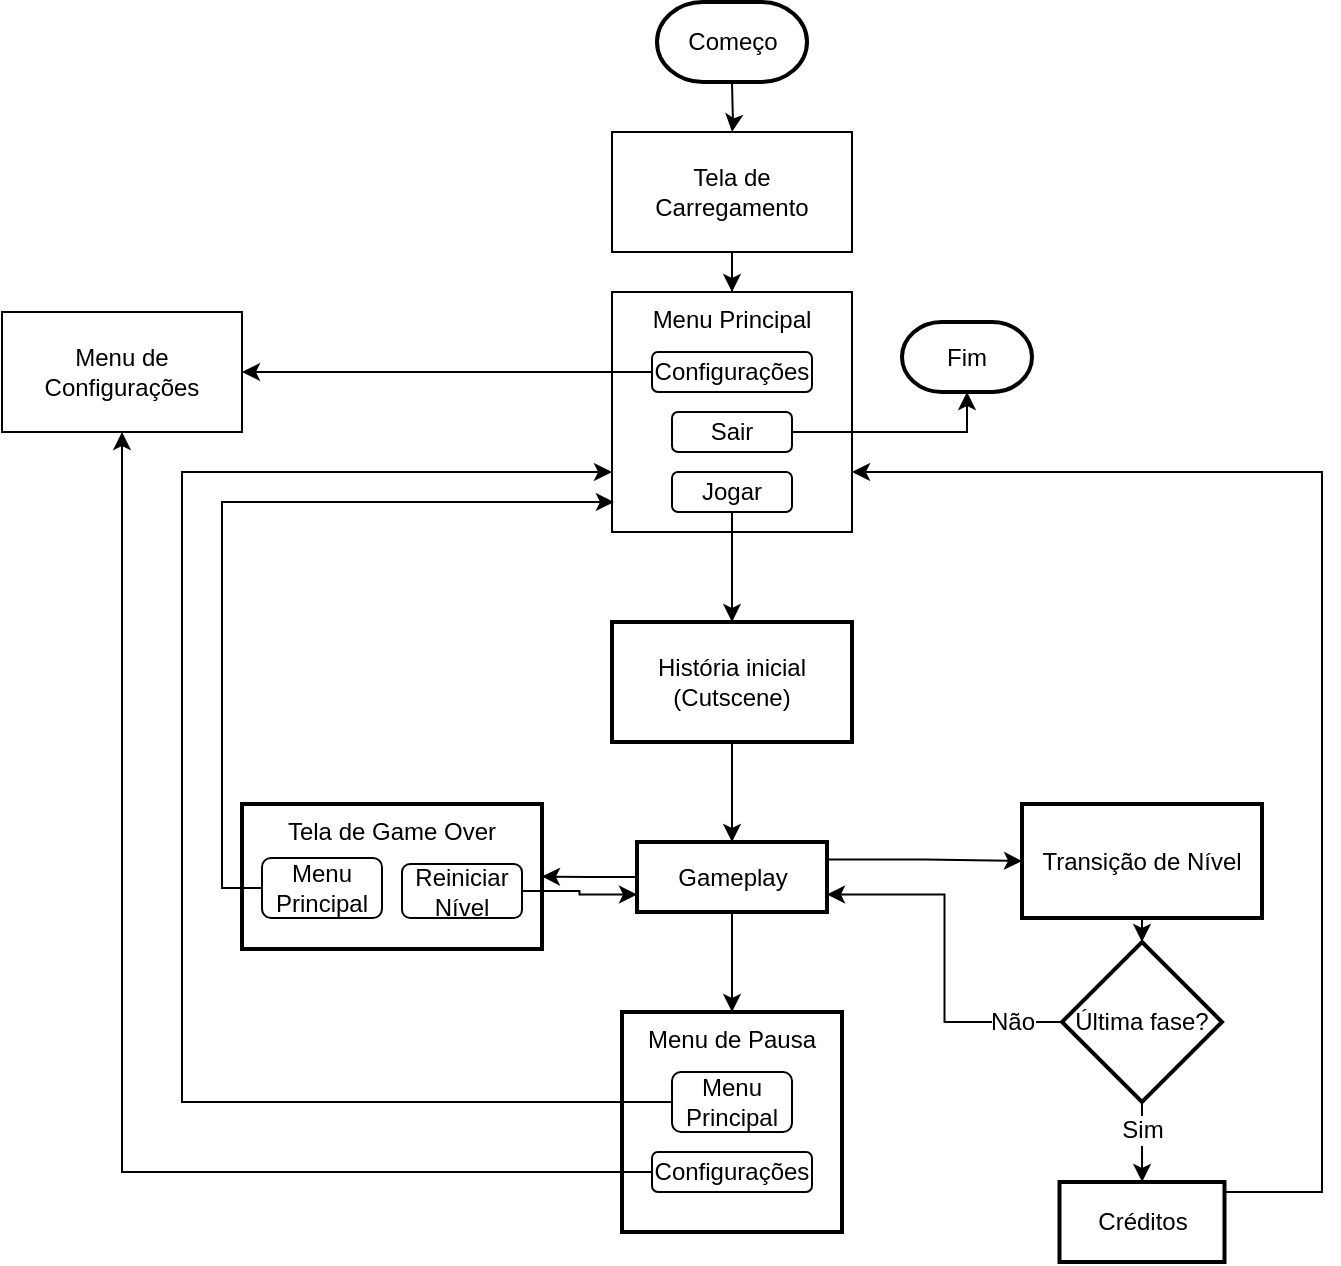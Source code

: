 <mxfile version="21.3.5" type="github">
  <diagram name="Page-1" id="edf60f1a-56cd-e834-aa8a-f176f3a09ee4">
    <mxGraphModel dx="978" dy="1324" grid="1" gridSize="10" guides="1" tooltips="1" connect="1" arrows="1" fold="1" page="1" pageScale="1" pageWidth="1100" pageHeight="850" background="none" math="0" shadow="0">
      <root>
        <mxCell id="0" />
        <mxCell id="1" parent="0" />
        <mxCell id="S8WDqnkBkGO98f3OhSrV-5" value="" style="edgeStyle=orthogonalEdgeStyle;rounded=0;orthogonalLoop=1;jettySize=auto;html=1;" parent="1" target="S8WDqnkBkGO98f3OhSrV-4" edge="1">
          <mxGeometry relative="1" as="geometry">
            <mxPoint x="475" y="-770" as="sourcePoint" />
          </mxGeometry>
        </mxCell>
        <mxCell id="S8WDqnkBkGO98f3OhSrV-7" value="" style="edgeStyle=orthogonalEdgeStyle;rounded=0;orthogonalLoop=1;jettySize=auto;html=1;" parent="1" source="S8WDqnkBkGO98f3OhSrV-4" target="S8WDqnkBkGO98f3OhSrV-6" edge="1">
          <mxGeometry relative="1" as="geometry" />
        </mxCell>
        <mxCell id="S8WDqnkBkGO98f3OhSrV-4" value="Tela de Carregamento" style="rounded=0;whiteSpace=wrap;html=1;" parent="1" vertex="1">
          <mxGeometry x="415" y="-745" width="120" height="60" as="geometry" />
        </mxCell>
        <mxCell id="S8WDqnkBkGO98f3OhSrV-6" value="Menu Principal" style="rounded=0;whiteSpace=wrap;html=1;verticalAlign=top;fillColor=default;" parent="1" vertex="1">
          <mxGeometry x="415" y="-665" width="120" height="120" as="geometry" />
        </mxCell>
        <mxCell id="S8WDqnkBkGO98f3OhSrV-17" style="edgeStyle=orthogonalEdgeStyle;rounded=0;orthogonalLoop=1;jettySize=auto;html=1;entryX=0.5;entryY=0;entryDx=0;entryDy=0;exitX=0.5;exitY=1;exitDx=0;exitDy=0;" parent="1" source="S8WDqnkBkGO98f3OhSrV-8" edge="1">
          <mxGeometry relative="1" as="geometry">
            <mxPoint x="475" y="-500" as="targetPoint" />
            <Array as="points" />
            <mxPoint x="475" y="-585" as="sourcePoint" />
          </mxGeometry>
        </mxCell>
        <mxCell id="S8WDqnkBkGO98f3OhSrV-8" value="Jogar" style="rounded=1;whiteSpace=wrap;html=1;fillColor=default;" parent="1" vertex="1">
          <mxGeometry x="445" y="-575" width="60" height="20" as="geometry" />
        </mxCell>
        <mxCell id="h2WWq8Q2pXcpi4Bdfpb9-2" style="edgeStyle=orthogonalEdgeStyle;rounded=0;orthogonalLoop=1;jettySize=auto;html=1;" parent="1" source="S8WDqnkBkGO98f3OhSrV-10" target="h2WWq8Q2pXcpi4Bdfpb9-1" edge="1">
          <mxGeometry relative="1" as="geometry" />
        </mxCell>
        <mxCell id="S8WDqnkBkGO98f3OhSrV-10" value="Configurações" style="rounded=1;whiteSpace=wrap;html=1;fillColor=default;gradientColor=none;" parent="1" vertex="1">
          <mxGeometry x="435" y="-635" width="80" height="20" as="geometry" />
        </mxCell>
        <mxCell id="h2WWq8Q2pXcpi4Bdfpb9-35" style="edgeStyle=orthogonalEdgeStyle;rounded=0;orthogonalLoop=1;jettySize=auto;html=1;entryX=0.5;entryY=1;entryDx=0;entryDy=0;entryPerimeter=0;" parent="1" source="S8WDqnkBkGO98f3OhSrV-11" target="7k2TqzNp62jL0nMHmFQJ-15" edge="1">
          <mxGeometry relative="1" as="geometry">
            <mxPoint x="590" y="-615" as="targetPoint" />
          </mxGeometry>
        </mxCell>
        <mxCell id="S8WDqnkBkGO98f3OhSrV-11" value="Sair" style="rounded=1;whiteSpace=wrap;html=1;fillColor=default;" parent="1" vertex="1">
          <mxGeometry x="445" y="-605" width="60" height="20" as="geometry" />
        </mxCell>
        <mxCell id="S8WDqnkBkGO98f3OhSrV-27" value="" style="edgeStyle=orthogonalEdgeStyle;rounded=0;orthogonalLoop=1;jettySize=auto;html=1;exitX=0.5;exitY=1;exitDx=0;exitDy=0;entryX=0.5;entryY=0;entryDx=0;entryDy=0;" parent="1" source="S8WDqnkBkGO98f3OhSrV-19" target="S8WDqnkBkGO98f3OhSrV-26" edge="1">
          <mxGeometry relative="1" as="geometry">
            <mxPoint x="475" y="-367" as="targetPoint" />
          </mxGeometry>
        </mxCell>
        <mxCell id="S8WDqnkBkGO98f3OhSrV-19" value="História inicial (Cutscene)" style="whiteSpace=wrap;html=1;strokeWidth=2;" parent="1" vertex="1">
          <mxGeometry x="415" y="-500" width="120" height="60" as="geometry" />
        </mxCell>
        <mxCell id="h2WWq8Q2pXcpi4Bdfpb9-6" value="" style="edgeStyle=orthogonalEdgeStyle;rounded=0;orthogonalLoop=1;jettySize=auto;html=1;" parent="1" source="S8WDqnkBkGO98f3OhSrV-26" target="h2WWq8Q2pXcpi4Bdfpb9-5" edge="1">
          <mxGeometry relative="1" as="geometry" />
        </mxCell>
        <mxCell id="h2WWq8Q2pXcpi4Bdfpb9-22" style="edgeStyle=orthogonalEdgeStyle;rounded=0;orthogonalLoop=1;jettySize=auto;html=1;exitX=1;exitY=0.25;exitDx=0;exitDy=0;entryX=0;entryY=0.5;entryDx=0;entryDy=0;" parent="1" source="S8WDqnkBkGO98f3OhSrV-26" target="h2WWq8Q2pXcpi4Bdfpb9-16" edge="1">
          <mxGeometry relative="1" as="geometry">
            <mxPoint x="660" y="-250" as="targetPoint" />
          </mxGeometry>
        </mxCell>
        <mxCell id="vOWFh-JjIaUluHLwKujG-9" style="edgeStyle=orthogonalEdgeStyle;rounded=0;orthogonalLoop=1;jettySize=auto;html=1;" edge="1" parent="1" source="S8WDqnkBkGO98f3OhSrV-26" target="7k2TqzNp62jL0nMHmFQJ-1">
          <mxGeometry relative="1" as="geometry" />
        </mxCell>
        <mxCell id="S8WDqnkBkGO98f3OhSrV-26" value="Gameplay" style="whiteSpace=wrap;html=1;strokeWidth=2;" parent="1" vertex="1">
          <mxGeometry x="427.5" y="-390" width="95" height="35" as="geometry" />
        </mxCell>
        <mxCell id="h2WWq8Q2pXcpi4Bdfpb9-1" value="Menu de Configurações" style="rounded=0;whiteSpace=wrap;html=1;" parent="1" vertex="1">
          <mxGeometry x="110" y="-655" width="120" height="60" as="geometry" />
        </mxCell>
        <mxCell id="h2WWq8Q2pXcpi4Bdfpb9-5" value="Menu de Pausa" style="whiteSpace=wrap;html=1;strokeWidth=2;verticalAlign=top;" parent="1" vertex="1">
          <mxGeometry x="420" y="-305" width="110" height="110" as="geometry" />
        </mxCell>
        <mxCell id="vOWFh-JjIaUluHLwKujG-11" style="edgeStyle=orthogonalEdgeStyle;rounded=0;orthogonalLoop=1;jettySize=auto;html=1;entryX=0;entryY=0.75;entryDx=0;entryDy=0;" edge="1" parent="1" source="h2WWq8Q2pXcpi4Bdfpb9-7" target="S8WDqnkBkGO98f3OhSrV-6">
          <mxGeometry relative="1" as="geometry">
            <mxPoint x="120" y="-580" as="targetPoint" />
            <Array as="points">
              <mxPoint x="200" y="-260" />
              <mxPoint x="200" y="-575" />
            </Array>
          </mxGeometry>
        </mxCell>
        <mxCell id="h2WWq8Q2pXcpi4Bdfpb9-7" value="Menu Principal" style="rounded=1;whiteSpace=wrap;html=1;fillColor=default;" parent="1" vertex="1">
          <mxGeometry x="445" y="-275" width="60" height="30" as="geometry" />
        </mxCell>
        <mxCell id="h2WWq8Q2pXcpi4Bdfpb9-14" style="edgeStyle=orthogonalEdgeStyle;rounded=0;orthogonalLoop=1;jettySize=auto;html=1;" parent="1" source="h2WWq8Q2pXcpi4Bdfpb9-11" target="h2WWq8Q2pXcpi4Bdfpb9-1" edge="1">
          <mxGeometry relative="1" as="geometry" />
        </mxCell>
        <mxCell id="h2WWq8Q2pXcpi4Bdfpb9-11" value="Configurações" style="rounded=1;whiteSpace=wrap;html=1;fillColor=default;" parent="1" vertex="1">
          <mxGeometry x="435" y="-235" width="80" height="20" as="geometry" />
        </mxCell>
        <mxCell id="h2WWq8Q2pXcpi4Bdfpb9-32" style="edgeStyle=orthogonalEdgeStyle;rounded=0;orthogonalLoop=1;jettySize=auto;html=1;entryX=0.5;entryY=0;entryDx=0;entryDy=0;" parent="1" source="h2WWq8Q2pXcpi4Bdfpb9-16" target="h2WWq8Q2pXcpi4Bdfpb9-18" edge="1">
          <mxGeometry relative="1" as="geometry" />
        </mxCell>
        <mxCell id="h2WWq8Q2pXcpi4Bdfpb9-16" value="Transição de Nível" style="whiteSpace=wrap;html=1;strokeWidth=2;verticalAlign=middle;" parent="1" vertex="1">
          <mxGeometry x="620" y="-409" width="120" height="57" as="geometry" />
        </mxCell>
        <mxCell id="h2WWq8Q2pXcpi4Bdfpb9-31" style="edgeStyle=orthogonalEdgeStyle;rounded=0;orthogonalLoop=1;jettySize=auto;html=1;entryX=1;entryY=0.75;entryDx=0;entryDy=0;" parent="1" source="h2WWq8Q2pXcpi4Bdfpb9-18" target="S8WDqnkBkGO98f3OhSrV-26" edge="1">
          <mxGeometry relative="1" as="geometry" />
        </mxCell>
        <mxCell id="h2WWq8Q2pXcpi4Bdfpb9-37" value="" style="edgeStyle=orthogonalEdgeStyle;rounded=0;orthogonalLoop=1;jettySize=auto;html=1;" parent="1" source="h2WWq8Q2pXcpi4Bdfpb9-18" target="h2WWq8Q2pXcpi4Bdfpb9-36" edge="1">
          <mxGeometry relative="1" as="geometry" />
        </mxCell>
        <mxCell id="h2WWq8Q2pXcpi4Bdfpb9-18" value="Última fase?" style="rhombus;whiteSpace=wrap;html=1;verticalAlign=middle;strokeWidth=2;" parent="1" vertex="1">
          <mxGeometry x="640" y="-340" width="80" height="80" as="geometry" />
        </mxCell>
        <mxCell id="h2WWq8Q2pXcpi4Bdfpb9-23" value="Não" style="text;html=1;align=center;verticalAlign=middle;resizable=0;points=[];autosize=1;strokeColor=none;fillColor=none;labelBackgroundColor=default;" parent="1" vertex="1">
          <mxGeometry x="590" y="-315" width="50" height="30" as="geometry" />
        </mxCell>
        <mxCell id="h2WWq8Q2pXcpi4Bdfpb9-24" value="Sim" style="text;html=1;align=center;verticalAlign=middle;resizable=0;points=[];autosize=1;strokeColor=none;fillColor=none;labelBackgroundColor=default;" parent="1" vertex="1">
          <mxGeometry x="660" y="-261" width="40" height="30" as="geometry" />
        </mxCell>
        <mxCell id="vOWFh-JjIaUluHLwKujG-2" style="edgeStyle=orthogonalEdgeStyle;rounded=0;orthogonalLoop=1;jettySize=auto;html=1;entryX=1;entryY=0.75;entryDx=0;entryDy=0;exitX=1;exitY=0.5;exitDx=0;exitDy=0;" edge="1" parent="1" source="h2WWq8Q2pXcpi4Bdfpb9-36" target="S8WDqnkBkGO98f3OhSrV-6">
          <mxGeometry relative="1" as="geometry">
            <mxPoint x="800" y="-580" as="targetPoint" />
            <Array as="points">
              <mxPoint x="770" y="-215" />
              <mxPoint x="770" y="-575" />
            </Array>
          </mxGeometry>
        </mxCell>
        <mxCell id="h2WWq8Q2pXcpi4Bdfpb9-36" value="Créditos" style="whiteSpace=wrap;html=1;strokeWidth=2;" parent="1" vertex="1">
          <mxGeometry x="638.75" y="-220" width="82.5" height="40" as="geometry" />
        </mxCell>
        <mxCell id="7k2TqzNp62jL0nMHmFQJ-1" value="Tela de Game Over" style="whiteSpace=wrap;html=1;strokeWidth=2;verticalAlign=top;" parent="1" vertex="1">
          <mxGeometry x="230" y="-409" width="150" height="72.5" as="geometry" />
        </mxCell>
        <mxCell id="vOWFh-JjIaUluHLwKujG-7" style="edgeStyle=orthogonalEdgeStyle;rounded=0;orthogonalLoop=1;jettySize=auto;html=1;entryX=0.008;entryY=0.875;entryDx=0;entryDy=0;entryPerimeter=0;" edge="1" parent="1" source="7k2TqzNp62jL0nMHmFQJ-3" target="S8WDqnkBkGO98f3OhSrV-6">
          <mxGeometry relative="1" as="geometry">
            <mxPoint x="150" y="-500" as="targetPoint" />
            <Array as="points">
              <mxPoint x="220" y="-367" />
              <mxPoint x="220" y="-560" />
            </Array>
          </mxGeometry>
        </mxCell>
        <mxCell id="7k2TqzNp62jL0nMHmFQJ-3" value="Menu Principal" style="rounded=1;whiteSpace=wrap;html=1;fillColor=default;" parent="1" vertex="1">
          <mxGeometry x="240" y="-382" width="60" height="30" as="geometry" />
        </mxCell>
        <mxCell id="vOWFh-JjIaUluHLwKujG-10" style="edgeStyle=orthogonalEdgeStyle;rounded=0;orthogonalLoop=1;jettySize=auto;html=1;entryX=0;entryY=0.75;entryDx=0;entryDy=0;" edge="1" parent="1" source="7k2TqzNp62jL0nMHmFQJ-4" target="S8WDqnkBkGO98f3OhSrV-26">
          <mxGeometry relative="1" as="geometry" />
        </mxCell>
        <mxCell id="7k2TqzNp62jL0nMHmFQJ-4" value="Reiniciar Nível" style="rounded=1;whiteSpace=wrap;html=1;fillColor=default;" parent="1" vertex="1">
          <mxGeometry x="310" y="-379" width="60" height="27" as="geometry" />
        </mxCell>
        <mxCell id="7k2TqzNp62jL0nMHmFQJ-14" value="Começo" style="strokeWidth=2;html=1;shape=mxgraph.flowchart.terminator;whiteSpace=wrap;" parent="1" vertex="1">
          <mxGeometry x="437.5" y="-810" width="75" height="40" as="geometry" />
        </mxCell>
        <mxCell id="7k2TqzNp62jL0nMHmFQJ-15" value="Fim" style="strokeWidth=2;html=1;shape=mxgraph.flowchart.terminator;whiteSpace=wrap;" parent="1" vertex="1">
          <mxGeometry x="560" y="-650" width="65" height="35" as="geometry" />
        </mxCell>
      </root>
    </mxGraphModel>
  </diagram>
</mxfile>
